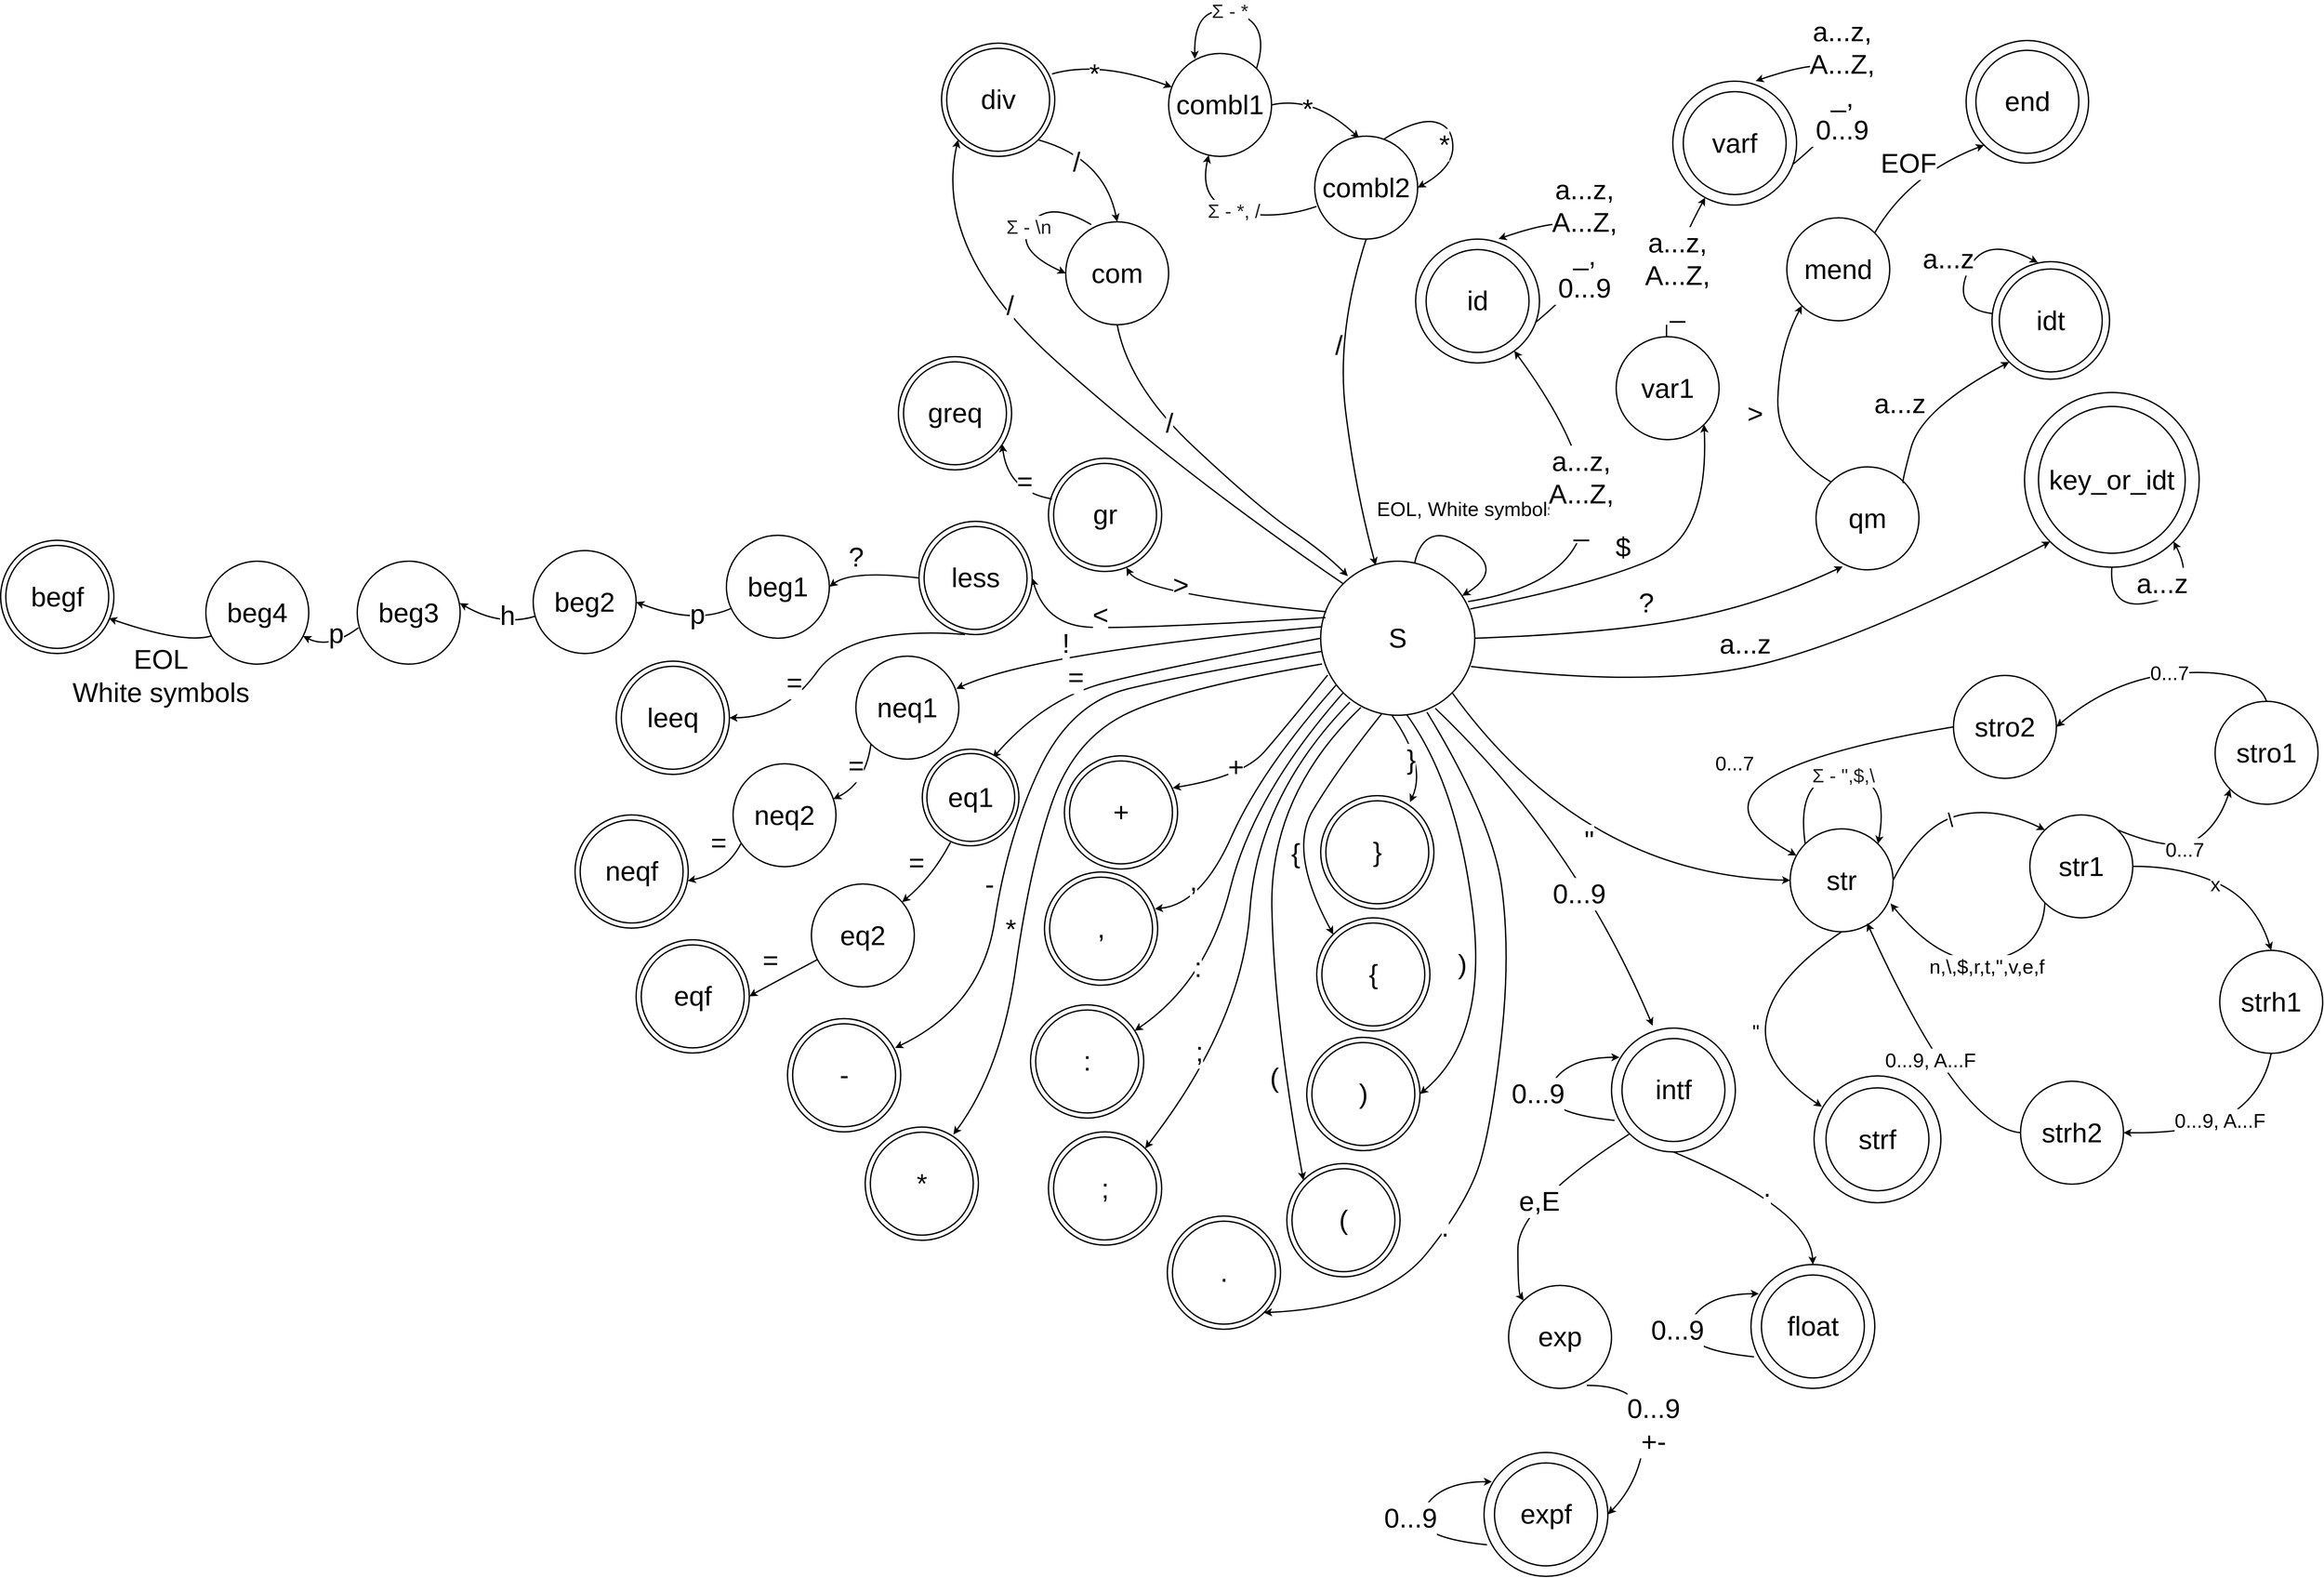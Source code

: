 <mxfile>
    <diagram id="OQM4cVMt3VUpGmZedfVg" name="Page-1">
        <mxGraphModel dx="4690" dy="1915" grid="0" gridSize="10" guides="1" tooltips="1" connect="1" arrows="1" fold="1" page="0" pageScale="1" pageWidth="850" pageHeight="1100" background="none" math="0" shadow="0">
            <root>
                <mxCell id="0"/>
                <mxCell id="1" parent="0"/>
                <mxCell id="222" value="EOL&lt;br&gt;White symbols" style="curved=1;endArrow=classic;html=1;fontSize=41;strokeWidth=2;entryX=0.956;entryY=0.689;entryDx=0;entryDy=0;entryPerimeter=0;exitX=0.058;exitY=0.725;exitDx=0;exitDy=0;exitPerimeter=0;" parent="1" source="221" target="180" edge="1">
                    <mxGeometry x="-0.246" y="57" width="50" height="50" relative="1" as="geometry">
                        <mxPoint x="-1529" y="547" as="sourcePoint"/>
                        <mxPoint x="-1625.996" y="576.019" as="targetPoint"/>
                        <Array as="points">
                            <mxPoint x="-1567" y="578"/>
                        </Array>
                        <mxPoint as="offset"/>
                    </mxGeometry>
                </mxCell>
                <mxCell id="4" value="&lt;font style=&quot;font-size: 41px&quot;&gt;S&lt;/font&gt;" style="ellipse;whiteSpace=wrap;html=1;aspect=fixed;strokeWidth=2;" parent="1" vertex="1">
                    <mxGeometry x="145" y="453" width="232" height="232" as="geometry"/>
                </mxCell>
                <mxCell id="5" value="&lt;span style=&quot;font-size: 30px&quot;&gt;EOL, White symbols&lt;/span&gt;" style="curved=1;endArrow=classic;html=1;entryX=0.919;entryY=0.224;entryDx=0;entryDy=0;strokeWidth=2;entryPerimeter=0;" parent="1" source="4" target="4" edge="1">
                    <mxGeometry x="-0.216" y="48" width="50" height="50" relative="1" as="geometry">
                        <mxPoint x="271" y="604" as="sourcePoint"/>
                        <mxPoint x="321" y="554" as="targetPoint"/>
                        <Array as="points">
                            <mxPoint x="301" y="391"/>
                            <mxPoint x="424" y="465"/>
                        </Array>
                        <mxPoint as="offset"/>
                    </mxGeometry>
                </mxCell>
                <mxCell id="6" value="&quot;" style="curved=1;endArrow=classic;html=1;fontSize=41;exitX=1;exitY=1;exitDx=0;exitDy=0;strokeWidth=2;entryX=0;entryY=0.5;entryDx=0;entryDy=0;" parent="1" source="4" target="7" edge="1">
                    <mxGeometry x="-0.074" y="35" width="50" height="50" relative="1" as="geometry">
                        <mxPoint x="346" y="593" as="sourcePoint"/>
                        <mxPoint x="845" y="926" as="targetPoint"/>
                        <Array as="points">
                            <mxPoint x="542" y="926"/>
                        </Array>
                        <mxPoint x="1" as="offset"/>
                    </mxGeometry>
                </mxCell>
                <mxCell id="7" value="&lt;span style=&quot;font-size: 41px&quot;&gt;str&lt;/span&gt;" style="ellipse;whiteSpace=wrap;html=1;aspect=fixed;strokeWidth=2;" parent="1" vertex="1">
                    <mxGeometry x="852" y="856" width="155" height="155" as="geometry"/>
                </mxCell>
                <mxCell id="11" value="&lt;span style=&quot;color: rgb(32 , 33 , 36) ; font-family: &amp;#34;arial&amp;#34; , sans-serif ; font-size: 29px ; text-align: left&quot;&gt;Σ - &quot;,$,\&lt;/span&gt;" style="curved=1;endArrow=classic;html=1;strokeWidth=2;entryX=1;entryY=0;entryDx=0;entryDy=0;exitX=0;exitY=0;exitDx=0;exitDy=0;" parent="1" source="7" target="7" edge="1">
                    <mxGeometry width="50" height="50" relative="1" as="geometry">
                        <mxPoint x="439" y="503" as="sourcePoint"/>
                        <mxPoint x="540" y="510" as="targetPoint"/>
                        <Array as="points">
                            <mxPoint x="860" y="776"/>
                            <mxPoint x="1003" y="776"/>
                        </Array>
                    </mxGeometry>
                </mxCell>
                <mxCell id="12" value="&lt;font style=&quot;font-size: 30px&quot;&gt;\&lt;/font&gt;" style="curved=1;endArrow=classic;html=1;exitX=1;exitY=0.5;exitDx=0;exitDy=0;strokeWidth=2;entryX=0;entryY=0;entryDx=0;entryDy=0;" parent="1" source="7" target="13" edge="1">
                    <mxGeometry x="-0.05" y="-2" width="50" height="50" relative="1" as="geometry">
                        <mxPoint x="1171.976" y="1084.976" as="sourcePoint"/>
                        <mxPoint x="1394" y="836" as="targetPoint"/>
                        <Array as="points">
                            <mxPoint x="1050" y="849"/>
                            <mxPoint x="1163" y="822"/>
                        </Array>
                        <mxPoint y="1" as="offset"/>
                    </mxGeometry>
                </mxCell>
                <mxCell id="13" value="&lt;span style=&quot;font-size: 41px&quot;&gt;str1&lt;/span&gt;" style="ellipse;whiteSpace=wrap;html=1;aspect=fixed;strokeWidth=2;" parent="1" vertex="1">
                    <mxGeometry x="1213" y="835" width="155" height="155" as="geometry"/>
                </mxCell>
                <mxCell id="14" value="&lt;font style=&quot;font-size: 30px&quot;&gt;n,\,$,r,t,&quot;,v,e,f&lt;/font&gt;" style="curved=1;endArrow=classic;html=1;exitX=0;exitY=1;exitDx=0;exitDy=0;strokeWidth=2;entryX=0.976;entryY=0.725;entryDx=0;entryDy=0;entryPerimeter=0;" parent="1" source="13" target="7" edge="1">
                    <mxGeometry x="-0.097" y="8" width="50" height="50" relative="1" as="geometry">
                        <mxPoint x="1017.0" y="943.5" as="sourcePoint"/>
                        <mxPoint x="1125.0" y="1154.5" as="targetPoint"/>
                        <Array as="points">
                            <mxPoint x="1232" y="1038"/>
                            <mxPoint x="1083" y="1067"/>
                        </Array>
                        <mxPoint as="offset"/>
                    </mxGeometry>
                </mxCell>
                <mxCell id="17" value="&lt;span style=&quot;font-size: 30px&quot;&gt;0...7&lt;/span&gt;" style="curved=1;endArrow=classic;html=1;exitX=1;exitY=0;exitDx=0;exitDy=0;strokeWidth=2;entryX=0;entryY=1;entryDx=0;entryDy=0;" parent="1" source="13" target="18" edge="1">
                    <mxGeometry x="-0.05" y="-2" width="50" height="50" relative="1" as="geometry">
                        <mxPoint x="1484.0" y="866.5" as="sourcePoint"/>
                        <mxPoint x="1552" y="766" as="targetPoint"/>
                        <Array as="points">
                            <mxPoint x="1432" y="893"/>
                            <mxPoint x="1497" y="850"/>
                        </Array>
                        <mxPoint y="1" as="offset"/>
                    </mxGeometry>
                </mxCell>
                <mxCell id="18" value="&lt;span style=&quot;font-size: 41px&quot;&gt;stro1&lt;/span&gt;" style="ellipse;whiteSpace=wrap;html=1;aspect=fixed;strokeWidth=2;" parent="1" vertex="1">
                    <mxGeometry x="1492" y="664" width="155" height="155" as="geometry"/>
                </mxCell>
                <mxCell id="20" value="&lt;span style=&quot;font-size: 41px&quot;&gt;stro2&lt;/span&gt;" style="ellipse;whiteSpace=wrap;html=1;aspect=fixed;strokeWidth=2;" parent="1" vertex="1">
                    <mxGeometry x="1098" y="625" width="155" height="155" as="geometry"/>
                </mxCell>
                <mxCell id="21" value="&lt;span style=&quot;font-size: 30px&quot;&gt;0...7&lt;/span&gt;" style="curved=1;endArrow=classic;html=1;exitX=0.5;exitY=0;exitDx=0;exitDy=0;strokeWidth=2;entryX=1;entryY=0.5;entryDx=0;entryDy=0;" parent="1" source="18" target="20" edge="1">
                    <mxGeometry x="-0.05" y="-2" width="50" height="50" relative="1" as="geometry">
                        <mxPoint x="1355.301" y="867.699" as="sourcePoint"/>
                        <mxPoint x="1524.699" y="806.301" as="targetPoint"/>
                        <Array as="points">
                            <mxPoint x="1552" y="616"/>
                            <mxPoint x="1342" y="626"/>
                        </Array>
                        <mxPoint y="1" as="offset"/>
                    </mxGeometry>
                </mxCell>
                <mxCell id="23" value="&lt;span style=&quot;font-size: 30px&quot;&gt;0...7&lt;/span&gt;" style="curved=1;endArrow=classic;html=1;exitX=0;exitY=0.5;exitDx=0;exitDy=0;strokeWidth=2;" parent="1" source="20" target="7" edge="1">
                    <mxGeometry x="-0.05" y="-2" width="50" height="50" relative="1" as="geometry">
                        <mxPoint x="1579.5" y="674.0" as="sourcePoint"/>
                        <mxPoint x="852" y="560" as="targetPoint"/>
                        <Array as="points">
                            <mxPoint x="646" y="778"/>
                        </Array>
                        <mxPoint y="1" as="offset"/>
                    </mxGeometry>
                </mxCell>
                <mxCell id="24" value="&lt;span style=&quot;font-size: 30px&quot;&gt;x&lt;/span&gt;" style="curved=1;endArrow=classic;html=1;exitX=1;exitY=0.5;exitDx=0;exitDy=0;strokeWidth=2;entryX=0.5;entryY=0;entryDx=0;entryDy=0;" parent="1" source="13" target="25" edge="1">
                    <mxGeometry x="-0.05" y="-2" width="50" height="50" relative="1" as="geometry">
                        <mxPoint x="1355.301" y="867.699" as="sourcePoint"/>
                        <mxPoint x="1496" y="1056" as="targetPoint"/>
                        <Array as="points">
                            <mxPoint x="1442" y="912"/>
                            <mxPoint x="1554" y="966"/>
                        </Array>
                        <mxPoint y="1" as="offset"/>
                    </mxGeometry>
                </mxCell>
                <mxCell id="25" value="&lt;span style=&quot;font-size: 41px&quot;&gt;strh1&lt;/span&gt;" style="ellipse;whiteSpace=wrap;html=1;aspect=fixed;strokeWidth=2;" parent="1" vertex="1">
                    <mxGeometry x="1499" y="1039" width="155" height="155" as="geometry"/>
                </mxCell>
                <mxCell id="26" value="&lt;span style=&quot;font-size: 30px&quot;&gt;0...9, A...F&lt;/span&gt;" style="curved=1;endArrow=classic;html=1;exitX=0.5;exitY=1;exitDx=0;exitDy=0;strokeWidth=2;entryX=1;entryY=0.5;entryDx=0;entryDy=0;" parent="1" source="25" target="27" edge="1">
                    <mxGeometry x="-0.05" y="-2" width="50" height="50" relative="1" as="geometry">
                        <mxPoint x="1378.0" y="922.5" as="sourcePoint"/>
                        <mxPoint x="1358" y="1315" as="targetPoint"/>
                        <Array as="points">
                            <mxPoint x="1565" y="1252"/>
                            <mxPoint x="1472" y="1315"/>
                        </Array>
                        <mxPoint y="1" as="offset"/>
                    </mxGeometry>
                </mxCell>
                <mxCell id="27" value="&lt;span style=&quot;font-size: 41px&quot;&gt;strh2&lt;/span&gt;" style="ellipse;whiteSpace=wrap;html=1;aspect=fixed;strokeWidth=2;" parent="1" vertex="1">
                    <mxGeometry x="1199" y="1236" width="155" height="155" as="geometry"/>
                </mxCell>
                <mxCell id="28" value="&lt;span style=&quot;font-size: 30px&quot;&gt;0...9, A...F&lt;/span&gt;" style="curved=1;endArrow=classic;html=1;exitX=0;exitY=0.5;exitDx=0;exitDy=0;strokeWidth=2;entryX=0.748;entryY=0.916;entryDx=0;entryDy=0;entryPerimeter=0;" parent="1" source="27" target="7" edge="1">
                    <mxGeometry x="-0.05" y="-2" width="50" height="50" relative="1" as="geometry">
                        <mxPoint x="1586.5" y="1204" as="sourcePoint"/>
                        <mxPoint x="963" y="1383" as="targetPoint"/>
                        <Array as="points">
                            <mxPoint x="1108" y="1306"/>
                        </Array>
                        <mxPoint y="1" as="offset"/>
                    </mxGeometry>
                </mxCell>
                <mxCell id="29" value="&lt;span style=&quot;font-size: 30px&quot;&gt;&quot;&lt;/span&gt;" style="curved=1;endArrow=classic;html=1;strokeWidth=2;exitX=0.5;exitY=1;exitDx=0;exitDy=0;entryX=0.062;entryY=0.243;entryDx=0;entryDy=0;entryPerimeter=0;" parent="1" source="7" target="31" edge="1">
                    <mxGeometry x="0.374" y="38" width="50" height="50" relative="1" as="geometry">
                        <mxPoint x="924.0" y="1131" as="sourcePoint"/>
                        <mxPoint x="894" y="1273" as="targetPoint"/>
                        <Array as="points">
                            <mxPoint x="720" y="1154"/>
                        </Array>
                        <mxPoint x="1" as="offset"/>
                    </mxGeometry>
                </mxCell>
                <mxCell id="32" value="" style="group" parent="1" vertex="1" connectable="0">
                    <mxGeometry x="888" y="1228" width="191" height="191" as="geometry"/>
                </mxCell>
                <mxCell id="31" value="" style="ellipse;whiteSpace=wrap;html=1;aspect=fixed;strokeWidth=2;" parent="32" vertex="1">
                    <mxGeometry width="191" height="191" as="geometry"/>
                </mxCell>
                <mxCell id="30" value="&lt;span style=&quot;font-size: 41px&quot;&gt;strf&lt;/span&gt;" style="ellipse;whiteSpace=wrap;html=1;aspect=fixed;strokeWidth=2;" parent="32" vertex="1">
                    <mxGeometry x="18" y="18" width="155" height="155" as="geometry"/>
                </mxCell>
                <mxCell id="33" value="a...z" style="curved=1;endArrow=classic;html=1;fontSize=41;exitX=0.975;exitY=0.683;exitDx=0;exitDy=0;strokeWidth=2;entryX=0;entryY=1;entryDx=0;entryDy=0;exitPerimeter=0;" parent="1" source="4" target="36" edge="1">
                    <mxGeometry x="-0.074" y="35" width="50" height="50" relative="1" as="geometry">
                        <mxPoint x="353.024" y="661.024" as="sourcePoint"/>
                        <mxPoint x="1051" y="396" as="targetPoint"/>
                        <Array as="points">
                            <mxPoint x="653" y="646"/>
                            <mxPoint x="968" y="569"/>
                        </Array>
                        <mxPoint x="1" as="offset"/>
                    </mxGeometry>
                </mxCell>
                <mxCell id="37" value="" style="group" parent="1" vertex="1" connectable="0">
                    <mxGeometry x="1205" y="199" width="266" height="263" as="geometry"/>
                </mxCell>
                <mxCell id="36" value="" style="ellipse;whiteSpace=wrap;html=1;aspect=fixed;strokeWidth=2;" parent="37" vertex="1">
                    <mxGeometry width="263" height="263" as="geometry"/>
                </mxCell>
                <mxCell id="34" value="&lt;span style=&quot;font-size: 41px&quot;&gt;key_or_idt&lt;/span&gt;" style="ellipse;whiteSpace=wrap;html=1;aspect=fixed;strokeWidth=2;" parent="37" vertex="1">
                    <mxGeometry x="21.02" y="21.03" width="220.95" height="220.95" as="geometry"/>
                </mxCell>
                <mxCell id="35" value="a...z" style="curved=1;endArrow=classic;html=1;fontSize=41;strokeWidth=2;exitX=0.5;exitY=1;exitDx=0;exitDy=0;entryX=1;entryY=1;entryDx=0;entryDy=0;" parent="37" source="36" target="36" edge="1">
                    <mxGeometry x="0.091" y="22" width="50" height="50" relative="1" as="geometry">
                        <mxPoint x="92.889" y="306.833" as="sourcePoint"/>
                        <mxPoint x="271.278" y="233.778" as="targetPoint"/>
                        <Array as="points">
                            <mxPoint x="126.667" y="332.925"/>
                            <mxPoint x="261.778" y="296.397"/>
                        </Array>
                        <mxPoint as="offset"/>
                    </mxGeometry>
                </mxCell>
                <mxCell id="38" value="?" style="curved=1;endArrow=classic;html=1;fontSize=41;exitX=1;exitY=0.5;exitDx=0;exitDy=0;strokeWidth=2;entryX=0.258;entryY=0.968;entryDx=0;entryDy=0;entryPerimeter=0;" parent="1" source="4" target="39" edge="1">
                    <mxGeometry x="-0.074" y="35" width="50" height="50" relative="1" as="geometry">
                        <mxPoint x="381.2" y="621.456" as="sourcePoint"/>
                        <mxPoint x="893" y="442" as="targetPoint"/>
                        <Array as="points">
                            <mxPoint x="577" y="562"/>
                            <mxPoint x="810" y="518"/>
                        </Array>
                        <mxPoint x="1" as="offset"/>
                    </mxGeometry>
                </mxCell>
                <mxCell id="39" value="&lt;span style=&quot;font-size: 41px&quot;&gt;qm&lt;/span&gt;" style="ellipse;whiteSpace=wrap;html=1;aspect=fixed;strokeWidth=2;" parent="1" vertex="1">
                    <mxGeometry x="891" y="311" width="155" height="155" as="geometry"/>
                </mxCell>
                <mxCell id="40" value="a...z" style="curved=1;endArrow=classic;html=1;fontSize=41;strokeWidth=2;exitX=1;exitY=0;exitDx=0;exitDy=0;entryX=0;entryY=1;entryDx=0;entryDy=0;" parent="1" source="39" target="45" edge="1">
                    <mxGeometry x="-0.074" y="35" width="50" height="50" relative="1" as="geometry">
                        <mxPoint x="507" y="397" as="sourcePoint"/>
                        <mxPoint x="1042" y="162" as="targetPoint"/>
                        <Array as="points">
                            <mxPoint x="1018" y="342"/>
                            <mxPoint x="1050" y="223"/>
                        </Array>
                        <mxPoint x="1" as="offset"/>
                    </mxGeometry>
                </mxCell>
                <mxCell id="41" value="&amp;gt;" style="curved=1;endArrow=classic;html=1;fontSize=41;strokeWidth=2;exitX=0;exitY=0;exitDx=0;exitDy=0;entryX=0;entryY=1;entryDx=0;entryDy=0;" parent="1" source="39" target="219" edge="1">
                    <mxGeometry x="-0.074" y="35" width="50" height="50" relative="1" as="geometry">
                        <mxPoint x="997.301" y="359.699" as="sourcePoint"/>
                        <mxPoint x="906" y="122" as="targetPoint"/>
                        <Array as="points">
                            <mxPoint x="831" y="285"/>
                            <mxPoint x="836" y="131"/>
                        </Array>
                        <mxPoint x="1" as="offset"/>
                    </mxGeometry>
                </mxCell>
                <mxCell id="46" value="" style="group" parent="1" vertex="1" connectable="0">
                    <mxGeometry x="1156" y="2" width="177" height="177" as="geometry"/>
                </mxCell>
                <mxCell id="45" value="" style="ellipse;whiteSpace=wrap;html=1;aspect=fixed;strokeWidth=2;" parent="46" vertex="1">
                    <mxGeometry width="177" height="177" as="geometry"/>
                </mxCell>
                <mxCell id="43" value="&lt;span style=&quot;font-size: 41px&quot;&gt;idt&lt;/span&gt;" style="ellipse;whiteSpace=wrap;html=1;aspect=fixed;strokeWidth=2;" parent="46" vertex="1">
                    <mxGeometry x="11" y="11" width="155" height="155" as="geometry"/>
                </mxCell>
                <mxCell id="47" value="a...z" style="curved=1;endArrow=classic;html=1;fontSize=41;strokeWidth=2;entryX=0.39;entryY=0.008;entryDx=0;entryDy=0;entryPerimeter=0;" parent="46" source="45" target="45" edge="1">
                    <mxGeometry x="-0.074" y="35" width="50" height="50" relative="1" as="geometry">
                        <mxPoint x="-82.699" y="377.699" as="sourcePoint"/>
                        <mxPoint x="225" y="194" as="targetPoint"/>
                        <Array as="points">
                            <mxPoint x="-60" y="71"/>
                            <mxPoint x="-13" y="-42"/>
                        </Array>
                        <mxPoint x="1" as="offset"/>
                    </mxGeometry>
                </mxCell>
                <mxCell id="50" value="" style="group" parent="1" vertex="1" connectable="0">
                    <mxGeometry x="1117" y="-331" width="184.5" height="184.5" as="geometry"/>
                </mxCell>
                <mxCell id="49" value="" style="ellipse;whiteSpace=wrap;html=1;aspect=fixed;strokeWidth=2;" parent="50" vertex="1">
                    <mxGeometry width="184.5" height="184.5" as="geometry"/>
                </mxCell>
                <mxCell id="42" value="&lt;span style=&quot;font-size: 41px&quot;&gt;end&lt;/span&gt;" style="ellipse;whiteSpace=wrap;html=1;aspect=fixed;strokeWidth=2;" parent="50" vertex="1">
                    <mxGeometry x="14.75" y="14.75" width="155" height="155" as="geometry"/>
                </mxCell>
                <mxCell id="51" value="$" style="curved=1;endArrow=classic;html=1;fontSize=41;exitX=0.97;exitY=0.31;exitDx=0;exitDy=0;strokeWidth=2;exitPerimeter=0;entryX=1;entryY=1;entryDx=0;entryDy=0;" parent="1" source="4" target="52" edge="1">
                    <mxGeometry x="-0.074" y="35" width="50" height="50" relative="1" as="geometry">
                        <mxPoint x="387.0" y="579" as="sourcePoint"/>
                        <mxPoint x="627" y="270" as="targetPoint"/>
                        <Array as="points">
                            <mxPoint x="562" y="487"/>
                            <mxPoint x="730" y="412"/>
                        </Array>
                        <mxPoint x="1" as="offset"/>
                    </mxGeometry>
                </mxCell>
                <mxCell id="52" value="&lt;span style=&quot;font-size: 41px&quot;&gt;var1&lt;/span&gt;" style="ellipse;whiteSpace=wrap;html=1;aspect=fixed;strokeWidth=2;" parent="1" vertex="1">
                    <mxGeometry x="590" y="115" width="155" height="155" as="geometry"/>
                </mxCell>
                <mxCell id="53" value="a...z,&lt;br&gt;A...Z,&lt;br&gt;_" style="curved=1;endArrow=classic;html=1;fontSize=41;strokeWidth=2;" parent="1" source="52" target="55" edge="1">
                    <mxGeometry x="-0.158" y="-8" width="50" height="50" relative="1" as="geometry">
                        <mxPoint x="380.04" y="534.92" as="sourcePoint"/>
                        <mxPoint x="717" y="-68" as="targetPoint"/>
                        <Array as="points">
                            <mxPoint x="665" y="72"/>
                            <mxPoint x="682" y="-17"/>
                        </Array>
                        <mxPoint y="-1" as="offset"/>
                    </mxGeometry>
                </mxCell>
                <mxCell id="56" value="" style="group" parent="1" vertex="1" connectable="0">
                    <mxGeometry x="675.25" y="-269.75" width="186.5" height="186.5" as="geometry"/>
                </mxCell>
                <mxCell id="55" value="" style="ellipse;whiteSpace=wrap;html=1;aspect=fixed;strokeWidth=2;" parent="56" vertex="1">
                    <mxGeometry width="186.5" height="186.5" as="geometry"/>
                </mxCell>
                <mxCell id="54" value="&lt;span style=&quot;font-size: 41px&quot;&gt;varf&lt;/span&gt;" style="ellipse;whiteSpace=wrap;html=1;aspect=fixed;strokeWidth=2;" parent="56" vertex="1">
                    <mxGeometry x="15.75" y="15.75" width="155" height="155" as="geometry"/>
                </mxCell>
                <mxCell id="57" value="a...z,&lt;br&gt;A...Z,&lt;br&gt;_,&lt;br&gt;0...9" style="curved=1;endArrow=classic;html=1;fontSize=41;strokeWidth=2;exitX=0.973;exitY=0.669;exitDx=0;exitDy=0;exitPerimeter=0;entryX=0.669;entryY=-0.001;entryDx=0;entryDy=0;entryPerimeter=0;" parent="56" source="55" target="55" edge="1">
                    <mxGeometry x="-0.017" y="12" width="50" height="50" relative="1" as="geometry">
                        <mxPoint x="279.974" y="87.097" as="sourcePoint"/>
                        <mxPoint x="337.943" y="-122.251" as="targetPoint"/>
                        <Array as="points">
                            <mxPoint x="278.55" y="44.09"/>
                            <mxPoint x="254.75" y="-45.25"/>
                        </Array>
                        <mxPoint as="offset"/>
                    </mxGeometry>
                </mxCell>
                <mxCell id="58" value="0...9" style="curved=1;endArrow=classic;html=1;fontSize=41;strokeWidth=2;exitX=0.744;exitY=0.955;exitDx=0;exitDy=0;exitPerimeter=0;entryX=0.332;entryY=-0.019;entryDx=0;entryDy=0;entryPerimeter=0;" parent="1" source="4" target="62" edge="1">
                    <mxGeometry x="0.232" y="-26" width="50" height="50" relative="1" as="geometry">
                        <mxPoint x="193.004" y="776.004" as="sourcePoint"/>
                        <mxPoint x="635" y="1240" as="targetPoint"/>
                        <Array as="points">
                            <mxPoint x="528" y="875"/>
                        </Array>
                        <mxPoint x="1" y="1" as="offset"/>
                    </mxGeometry>
                </mxCell>
                <mxCell id="61" value="" style="group" parent="1" vertex="1" connectable="0">
                    <mxGeometry x="583" y="1156" width="186.5" height="186.5" as="geometry"/>
                </mxCell>
                <mxCell id="62" value="" style="ellipse;whiteSpace=wrap;html=1;aspect=fixed;strokeWidth=2;" parent="61" vertex="1">
                    <mxGeometry width="186.5" height="186.5" as="geometry"/>
                </mxCell>
                <mxCell id="63" value="&lt;span style=&quot;font-size: 41px&quot;&gt;intf&lt;/span&gt;" style="ellipse;whiteSpace=wrap;html=1;aspect=fixed;strokeWidth=2;" parent="61" vertex="1">
                    <mxGeometry x="15.75" y="15.75" width="155" height="155" as="geometry"/>
                </mxCell>
                <mxCell id="64" value="0...9" style="curved=1;endArrow=classic;html=1;fontSize=41;strokeWidth=2;exitX=0.024;exitY=0.745;exitDx=0;exitDy=0;exitPerimeter=0;entryX=0.064;entryY=0.236;entryDx=0;entryDy=0;entryPerimeter=0;" parent="61" source="62" target="62" edge="1">
                    <mxGeometry x="-0.017" y="12" width="50" height="50" relative="1" as="geometry">
                        <mxPoint x="279.974" y="87.097" as="sourcePoint"/>
                        <mxPoint x="337.943" y="-122.251" as="targetPoint"/>
                        <Array as="points">
                            <mxPoint x="-113" y="127"/>
                            <mxPoint x="-68" y="44"/>
                        </Array>
                        <mxPoint as="offset"/>
                    </mxGeometry>
                </mxCell>
                <mxCell id="66" value="e,E" style="curved=1;endArrow=classic;html=1;fontSize=41;strokeWidth=2;exitX=0;exitY=1;exitDx=0;exitDy=0;entryX=0;entryY=0;entryDx=0;entryDy=0;" parent="1" source="62" target="67" edge="1">
                    <mxGeometry x="-0.017" y="12" width="50" height="50" relative="1" as="geometry">
                        <mxPoint x="433" y="1407" as="sourcePoint"/>
                        <mxPoint x="500" y="1609" as="targetPoint"/>
                        <Array as="points">
                            <mxPoint x="442" y="1423"/>
                            <mxPoint x="442" y="1554"/>
                        </Array>
                        <mxPoint as="offset"/>
                    </mxGeometry>
                </mxCell>
                <mxCell id="67" value="&lt;span style=&quot;font-size: 41px&quot;&gt;exp&lt;/span&gt;" style="ellipse;whiteSpace=wrap;html=1;aspect=fixed;strokeWidth=2;" parent="1" vertex="1">
                    <mxGeometry x="428" y="1543.5" width="155" height="155" as="geometry"/>
                </mxCell>
                <mxCell id="68" value="." style="curved=1;endArrow=classic;html=1;fontSize=41;strokeWidth=2;exitX=0.5;exitY=1;exitDx=0;exitDy=0;entryX=0.5;entryY=0;entryDx=0;entryDy=0;" parent="1" source="62" target="71" edge="1">
                    <mxGeometry x="-0.011" y="6" width="50" height="50" relative="1" as="geometry">
                        <mxPoint x="620.312" y="1325.188" as="sourcePoint"/>
                        <mxPoint x="877.5" y="1536" as="targetPoint"/>
                        <Array as="points">
                            <mxPoint x="882" y="1429"/>
                        </Array>
                        <mxPoint x="-1" as="offset"/>
                    </mxGeometry>
                </mxCell>
                <mxCell id="70" value="" style="group" parent="1" vertex="1" connectable="0">
                    <mxGeometry x="793" y="1512" width="186.5" height="186.5" as="geometry"/>
                </mxCell>
                <mxCell id="71" value="" style="ellipse;whiteSpace=wrap;html=1;aspect=fixed;strokeWidth=2;" parent="70" vertex="1">
                    <mxGeometry width="186.5" height="186.5" as="geometry"/>
                </mxCell>
                <mxCell id="72" value="&lt;span style=&quot;font-size: 41px&quot;&gt;float&lt;/span&gt;" style="ellipse;whiteSpace=wrap;html=1;aspect=fixed;strokeWidth=2;" parent="70" vertex="1">
                    <mxGeometry x="15.75" y="15.75" width="155" height="155" as="geometry"/>
                </mxCell>
                <mxCell id="73" value="0...9" style="curved=1;endArrow=classic;html=1;fontSize=41;strokeWidth=2;exitX=0.024;exitY=0.745;exitDx=0;exitDy=0;exitPerimeter=0;entryX=0.064;entryY=0.236;entryDx=0;entryDy=0;entryPerimeter=0;" parent="70" source="71" target="71" edge="1">
                    <mxGeometry x="-0.017" y="12" width="50" height="50" relative="1" as="geometry">
                        <mxPoint x="279.974" y="87.097" as="sourcePoint"/>
                        <mxPoint x="337.943" y="-122.251" as="targetPoint"/>
                        <Array as="points">
                            <mxPoint x="-113" y="127"/>
                            <mxPoint x="-68" y="44"/>
                        </Array>
                        <mxPoint as="offset"/>
                    </mxGeometry>
                </mxCell>
                <mxCell id="74" value="0...9&lt;br&gt;+-" style="curved=1;endArrow=classic;html=1;fontSize=41;strokeWidth=2;exitX=0.761;exitY=0.971;exitDx=0;exitDy=0;exitPerimeter=0;entryX=1;entryY=0.5;entryDx=0;entryDy=0;" parent="1" source="67" target="77" edge="1">
                    <mxGeometry x="-0.017" y="12" width="50" height="50" relative="1" as="geometry">
                        <mxPoint x="807.476" y="1660.943" as="sourcePoint"/>
                        <mxPoint x="488" y="1812" as="targetPoint"/>
                        <Array as="points">
                            <mxPoint x="638" y="1694"/>
                            <mxPoint x="628" y="1837"/>
                        </Array>
                        <mxPoint as="offset"/>
                    </mxGeometry>
                </mxCell>
                <mxCell id="76" value="" style="group" parent="1" vertex="1" connectable="0">
                    <mxGeometry x="391" y="1795" width="186.5" height="186.5" as="geometry"/>
                </mxCell>
                <mxCell id="77" value="" style="ellipse;whiteSpace=wrap;html=1;aspect=fixed;strokeWidth=2;" parent="76" vertex="1">
                    <mxGeometry width="186.5" height="186.5" as="geometry"/>
                </mxCell>
                <mxCell id="78" value="&lt;span style=&quot;font-size: 41px&quot;&gt;expf&lt;/span&gt;" style="ellipse;whiteSpace=wrap;html=1;aspect=fixed;strokeWidth=2;" parent="76" vertex="1">
                    <mxGeometry x="15.75" y="15.75" width="155" height="155" as="geometry"/>
                </mxCell>
                <mxCell id="79" value="0...9" style="curved=1;endArrow=classic;html=1;fontSize=41;strokeWidth=2;exitX=0.024;exitY=0.745;exitDx=0;exitDy=0;exitPerimeter=0;entryX=0.064;entryY=0.236;entryDx=0;entryDy=0;entryPerimeter=0;" parent="76" source="77" target="77" edge="1">
                    <mxGeometry x="-0.017" y="12" width="50" height="50" relative="1" as="geometry">
                        <mxPoint x="279.974" y="87.097" as="sourcePoint"/>
                        <mxPoint x="337.943" y="-122.251" as="targetPoint"/>
                        <Array as="points">
                            <mxPoint x="-113" y="127"/>
                            <mxPoint x="-68" y="44"/>
                        </Array>
                        <mxPoint as="offset"/>
                    </mxGeometry>
                </mxCell>
                <mxCell id="80" value="}" style="curved=1;endArrow=classic;html=1;fontSize=41;strokeWidth=2;exitX=0.461;exitY=0.998;exitDx=0;exitDy=0;exitPerimeter=0;entryX=0.789;entryY=0.058;entryDx=0;entryDy=0;entryPerimeter=0;" parent="1" source="4" target="111" edge="1">
                    <mxGeometry x="0.232" y="-26" width="50" height="50" relative="1" as="geometry">
                        <mxPoint x="152.998" y="773" as="sourcePoint"/>
                        <mxPoint x="337" y="881" as="targetPoint"/>
                        <Array as="points">
                            <mxPoint x="305" y="760"/>
                        </Array>
                        <mxPoint x="1" y="1" as="offset"/>
                    </mxGeometry>
                </mxCell>
                <mxCell id="91" value="{" style="curved=1;endArrow=classic;html=1;fontSize=41;strokeWidth=2;entryX=0;entryY=0;entryDx=0;entryDy=0;exitX=0.398;exitY=0.988;exitDx=0;exitDy=0;exitPerimeter=0;" parent="1" source="4" target="132" edge="1">
                    <mxGeometry x="0.312" y="9" width="50" height="50" relative="1" as="geometry">
                        <mxPoint x="300.232" y="692.68" as="sourcePoint"/>
                        <mxPoint x="167.699" y="1033.699" as="targetPoint"/>
                        <Array as="points">
                            <mxPoint x="170" y="766"/>
                            <mxPoint x="96" y="891"/>
                        </Array>
                        <mxPoint y="1" as="offset"/>
                    </mxGeometry>
                </mxCell>
                <mxCell id="92" value=")" style="curved=1;endArrow=classic;html=1;fontSize=41;strokeWidth=2;exitX=0.56;exitY=0.998;exitDx=0;exitDy=0;exitPerimeter=0;entryX=1;entryY=0.5;entryDx=0;entryDy=0;" parent="1" source="4" target="135" edge="1">
                    <mxGeometry x="0.232" y="-26" width="50" height="50" relative="1" as="geometry">
                        <mxPoint x="261.952" y="694.536" as="sourcePoint"/>
                        <mxPoint x="293.0" y="1265" as="targetPoint"/>
                        <Array as="points">
                            <mxPoint x="351" y="790"/>
                            <mxPoint x="397" y="1170"/>
                        </Array>
                        <mxPoint x="1" y="1" as="offset"/>
                    </mxGeometry>
                </mxCell>
                <mxCell id="93" value="(" style="curved=1;endArrow=classic;html=1;fontSize=41;strokeWidth=2;exitX=0.261;exitY=0.949;exitDx=0;exitDy=0;exitPerimeter=0;entryX=0;entryY=0;entryDx=0;entryDy=0;" parent="1" source="4" target="126" edge="1">
                    <mxGeometry x="0.587" y="-16" width="50" height="50" relative="1" as="geometry">
                        <mxPoint x="284.92" y="694.536" as="sourcePoint"/>
                        <mxPoint x="144.699" y="1386.699" as="targetPoint"/>
                        <Array as="points">
                            <mxPoint x="68" y="805"/>
                            <mxPoint x="75" y="1145"/>
                        </Array>
                        <mxPoint x="1" y="1" as="offset"/>
                    </mxGeometry>
                </mxCell>
                <mxCell id="94" value=";" style="curved=1;endArrow=classic;html=1;fontSize=41;strokeWidth=2;exitX=0.189;exitY=0.915;exitDx=0;exitDy=0;entryX=1;entryY=0;entryDx=0;entryDy=0;exitPerimeter=0;" parent="1" source="4" target="114" edge="1">
                    <mxGeometry x="0.578" y="-25" width="50" height="50" relative="1" as="geometry">
                        <mxPoint x="215.552" y="683.168" as="sourcePoint"/>
                        <mxPoint x="-79" y="1401.5" as="targetPoint"/>
                        <Array as="points">
                            <mxPoint x="50" y="808"/>
                            <mxPoint x="27" y="1149"/>
                        </Array>
                        <mxPoint as="offset"/>
                    </mxGeometry>
                </mxCell>
                <mxCell id="95" value=":" style="curved=1;endArrow=classic;html=1;fontSize=41;strokeWidth=2;exitX=0;exitY=1;exitDx=0;exitDy=0;entryX=0.92;entryY=0.229;entryDx=0;entryDy=0;entryPerimeter=0;" parent="1" source="4" target="117" edge="1">
                    <mxGeometry x="0.578" y="-25" width="50" height="50" relative="1" as="geometry">
                        <mxPoint x="188.976" y="661.024" as="sourcePoint"/>
                        <mxPoint x="-139.418" y="1159.421" as="targetPoint"/>
                        <Array as="points">
                            <mxPoint x="44" y="804"/>
                            <mxPoint x="-26" y="1086"/>
                        </Array>
                        <mxPoint as="offset"/>
                    </mxGeometry>
                </mxCell>
                <mxCell id="96" value="," style="curved=1;endArrow=classic;html=1;fontSize=41;strokeWidth=2;exitX=0.099;exitY=0.805;exitDx=0;exitDy=0;entryX=0.975;entryY=0.325;entryDx=0;entryDy=0;entryPerimeter=0;exitPerimeter=0;" parent="1" source="4" target="108" edge="1">
                    <mxGeometry x="0.578" y="-25" width="50" height="50" relative="1" as="geometry">
                        <mxPoint x="170.346" y="579.004" as="sourcePoint"/>
                        <mxPoint x="-123.89" y="1033.6" as="targetPoint"/>
                        <Array as="points">
                            <mxPoint x="56" y="766"/>
                            <mxPoint x="-35" y="970"/>
                        </Array>
                        <mxPoint as="offset"/>
                    </mxGeometry>
                </mxCell>
                <mxCell id="97" value="+" style="curved=1;endArrow=classic;html=1;fontSize=41;strokeWidth=2;exitX=0.045;exitY=0.739;exitDx=0;exitDy=0;entryX=1.002;entryY=0.262;entryDx=0;entryDy=0;exitPerimeter=0;entryPerimeter=0;" parent="1" source="4" target="130" edge="1">
                    <mxGeometry x="0.352" y="-16" width="50" height="50" relative="1" as="geometry">
                        <mxPoint x="177.968" y="649.76" as="sourcePoint"/>
                        <mxPoint x="-66.0" y="813.5" as="targetPoint"/>
                        <Array as="points">
                            <mxPoint x="93" y="702"/>
                            <mxPoint x="28" y="777"/>
                        </Array>
                        <mxPoint as="offset"/>
                    </mxGeometry>
                </mxCell>
                <mxCell id="102" value="*" style="curved=1;endArrow=classic;html=1;fontSize=41;strokeWidth=2;exitX=0.009;exitY=0.667;exitDx=0;exitDy=0;exitPerimeter=0;entryX=0.779;entryY=0.066;entryDx=0;entryDy=0;entryPerimeter=0;" parent="1" source="4" target="120" edge="1">
                    <mxGeometry x="0.352" y="-16" width="50" height="50" relative="1" as="geometry">
                        <mxPoint x="165.44" y="634.448" as="sourcePoint"/>
                        <mxPoint x="-422.699" y="1346.699" as="targetPoint"/>
                        <Array as="points">
                            <mxPoint x="-76" y="646"/>
                            <mxPoint x="-228" y="724"/>
                            <mxPoint x="-293" y="914"/>
                            <mxPoint x="-336" y="1219"/>
                        </Array>
                        <mxPoint as="offset"/>
                    </mxGeometry>
                </mxCell>
                <mxCell id="103" value="-" style="curved=1;endArrow=classic;html=1;fontSize=41;strokeWidth=2;entryX=0.95;entryY=0.259;entryDx=0;entryDy=0;entryPerimeter=0;" parent="1" source="4" target="123" edge="1">
                    <mxGeometry x="0.352" y="-16" width="50" height="50" relative="1" as="geometry">
                        <mxPoint x="157.088" y="617.744" as="sourcePoint"/>
                        <mxPoint x="-481.685" y="1180.854" as="targetPoint"/>
                        <Array as="points">
                            <mxPoint x="-58" y="624"/>
                            <mxPoint x="-231" y="666"/>
                            <mxPoint x="-326" y="866"/>
                            <mxPoint x="-366" y="1124"/>
                        </Array>
                        <mxPoint as="offset"/>
                    </mxGeometry>
                </mxCell>
                <mxCell id="104" value="=" style="curved=1;endArrow=classic;html=1;fontSize=41;strokeWidth=2;exitX=0;exitY=0.5;exitDx=0;exitDy=0;entryX=0.75;entryY=0.051;entryDx=0;entryDy=0;entryPerimeter=0;" parent="1" source="4" target="226" edge="1">
                    <mxGeometry x="0.373" y="-19" width="50" height="50" relative="1" as="geometry">
                        <mxPoint x="106.541" y="541.916" as="sourcePoint"/>
                        <mxPoint x="-336" y="734" as="targetPoint"/>
                        <Array as="points">
                            <mxPoint x="-91" y="613"/>
                            <mxPoint x="-271" y="660"/>
                        </Array>
                        <mxPoint x="1" as="offset"/>
                    </mxGeometry>
                </mxCell>
                <mxCell id="107" value="" style="group" parent="1" vertex="1" connectable="0">
                    <mxGeometry x="-271" y="921" width="170.5" height="170.5" as="geometry"/>
                </mxCell>
                <mxCell id="108" value="" style="ellipse;whiteSpace=wrap;html=1;aspect=fixed;strokeWidth=2;" parent="107" vertex="1">
                    <mxGeometry width="170.5" height="170.5" as="geometry"/>
                </mxCell>
                <mxCell id="109" value="&lt;span style=&quot;font-size: 41px&quot;&gt;,&lt;/span&gt;" style="ellipse;whiteSpace=wrap;html=1;aspect=fixed;strokeWidth=2;" parent="107" vertex="1">
                    <mxGeometry x="7.75" y="7.75" width="155" height="155" as="geometry"/>
                </mxCell>
                <mxCell id="110" value="" style="group" parent="1" vertex="1" connectable="0">
                    <mxGeometry x="145" y="806" width="170.5" height="170.5" as="geometry"/>
                </mxCell>
                <mxCell id="111" value="" style="ellipse;whiteSpace=wrap;html=1;aspect=fixed;strokeWidth=2;" parent="110" vertex="1">
                    <mxGeometry width="170.5" height="170.5" as="geometry"/>
                </mxCell>
                <mxCell id="112" value="&lt;span style=&quot;font-size: 41px&quot;&gt;}&lt;/span&gt;" style="ellipse;whiteSpace=wrap;html=1;aspect=fixed;strokeWidth=2;" parent="110" vertex="1">
                    <mxGeometry x="7.75" y="7.75" width="155" height="155" as="geometry"/>
                </mxCell>
                <mxCell id="113" value="" style="group" parent="1" vertex="1" connectable="0">
                    <mxGeometry x="-265" y="1312.25" width="170.5" height="170.5" as="geometry"/>
                </mxCell>
                <mxCell id="114" value="" style="ellipse;whiteSpace=wrap;html=1;aspect=fixed;strokeWidth=2;" parent="113" vertex="1">
                    <mxGeometry width="170.5" height="170.5" as="geometry"/>
                </mxCell>
                <mxCell id="115" value="&lt;span style=&quot;font-size: 41px&quot;&gt;;&lt;/span&gt;" style="ellipse;whiteSpace=wrap;html=1;aspect=fixed;strokeWidth=2;" parent="113" vertex="1">
                    <mxGeometry x="7.75" y="7.75" width="155" height="155" as="geometry"/>
                </mxCell>
                <mxCell id="116" value="" style="group" parent="1" vertex="1" connectable="0">
                    <mxGeometry x="-292" y="1121" width="170.5" height="170.5" as="geometry"/>
                </mxCell>
                <mxCell id="117" value="" style="ellipse;whiteSpace=wrap;html=1;aspect=fixed;strokeWidth=2;" parent="116" vertex="1">
                    <mxGeometry width="170.5" height="170.5" as="geometry"/>
                </mxCell>
                <mxCell id="118" value="&lt;span style=&quot;font-size: 41px&quot;&gt;:&lt;/span&gt;" style="ellipse;whiteSpace=wrap;html=1;aspect=fixed;strokeWidth=2;" parent="116" vertex="1">
                    <mxGeometry x="7.75" y="7.75" width="155" height="155" as="geometry"/>
                </mxCell>
                <mxCell id="119" value="" style="group" parent="1" vertex="1" connectable="0">
                    <mxGeometry x="-541" y="1305" width="170.5" height="170.5" as="geometry"/>
                </mxCell>
                <mxCell id="120" value="" style="ellipse;whiteSpace=wrap;html=1;aspect=fixed;strokeWidth=2;" parent="119" vertex="1">
                    <mxGeometry width="170.5" height="170.5" as="geometry"/>
                </mxCell>
                <mxCell id="121" value="&lt;span style=&quot;font-size: 41px&quot;&gt;*&lt;/span&gt;" style="ellipse;whiteSpace=wrap;html=1;aspect=fixed;strokeWidth=2;" parent="119" vertex="1">
                    <mxGeometry x="7.75" y="7.75" width="155" height="155" as="geometry"/>
                </mxCell>
                <mxCell id="122" value="" style="group" parent="1" vertex="1" connectable="0">
                    <mxGeometry x="-658" y="1141.75" width="170.5" height="170.5" as="geometry"/>
                </mxCell>
                <mxCell id="123" value="" style="ellipse;whiteSpace=wrap;html=1;aspect=fixed;strokeWidth=2;" parent="122" vertex="1">
                    <mxGeometry width="170.5" height="170.5" as="geometry"/>
                </mxCell>
                <mxCell id="124" value="&lt;span style=&quot;font-size: 41px&quot;&gt;-&lt;/span&gt;" style="ellipse;whiteSpace=wrap;html=1;aspect=fixed;strokeWidth=2;" parent="122" vertex="1">
                    <mxGeometry x="7.75" y="7.75" width="155" height="155" as="geometry"/>
                </mxCell>
                <mxCell id="125" value="" style="group" parent="1" vertex="1" connectable="0">
                    <mxGeometry x="94" y="1360" width="170.5" height="170.5" as="geometry"/>
                </mxCell>
                <mxCell id="126" value="" style="ellipse;whiteSpace=wrap;html=1;aspect=fixed;strokeWidth=2;" parent="125" vertex="1">
                    <mxGeometry width="170.5" height="170.5" as="geometry"/>
                </mxCell>
                <mxCell id="127" value="&lt;span style=&quot;font-size: 41px&quot;&gt;(&lt;/span&gt;" style="ellipse;whiteSpace=wrap;html=1;aspect=fixed;strokeWidth=2;" parent="125" vertex="1">
                    <mxGeometry x="7.75" y="7.75" width="155" height="155" as="geometry"/>
                </mxCell>
                <mxCell id="128" value="" style="group" parent="1" vertex="1" connectable="0">
                    <mxGeometry x="-241" y="746" width="170.5" height="170.5" as="geometry"/>
                </mxCell>
                <mxCell id="129" value="" style="ellipse;whiteSpace=wrap;html=1;aspect=fixed;strokeWidth=2;" parent="128" vertex="1">
                    <mxGeometry width="170.5" height="170.5" as="geometry"/>
                </mxCell>
                <mxCell id="130" value="&lt;span style=&quot;font-size: 41px&quot;&gt;+&lt;/span&gt;" style="ellipse;whiteSpace=wrap;html=1;aspect=fixed;strokeWidth=2;" parent="128" vertex="1">
                    <mxGeometry x="7.75" y="7.75" width="155" height="155" as="geometry"/>
                </mxCell>
                <mxCell id="131" value="" style="group" parent="1" vertex="1" connectable="0">
                    <mxGeometry x="139" y="990" width="170.5" height="170.5" as="geometry"/>
                </mxCell>
                <mxCell id="132" value="" style="ellipse;whiteSpace=wrap;html=1;aspect=fixed;strokeWidth=2;" parent="131" vertex="1">
                    <mxGeometry width="170.5" height="170.5" as="geometry"/>
                </mxCell>
                <mxCell id="133" value="&lt;span style=&quot;font-size: 41px&quot;&gt;{&lt;/span&gt;" style="ellipse;whiteSpace=wrap;html=1;aspect=fixed;strokeWidth=2;" parent="131" vertex="1">
                    <mxGeometry x="7.75" y="7.75" width="155" height="155" as="geometry"/>
                </mxCell>
                <mxCell id="134" value="" style="group" parent="1" vertex="1" connectable="0">
                    <mxGeometry x="124" y="1170" width="170.5" height="170.5" as="geometry"/>
                </mxCell>
                <mxCell id="135" value="" style="ellipse;whiteSpace=wrap;html=1;aspect=fixed;strokeWidth=2;" parent="134" vertex="1">
                    <mxGeometry width="170.5" height="170.5" as="geometry"/>
                </mxCell>
                <mxCell id="136" value="&lt;span style=&quot;font-size: 41px&quot;&gt;)&lt;/span&gt;" style="ellipse;whiteSpace=wrap;html=1;aspect=fixed;strokeWidth=2;" parent="134" vertex="1">
                    <mxGeometry x="7.75" y="7.75" width="155" height="155" as="geometry"/>
                </mxCell>
                <mxCell id="141" value="&lt;span style=&quot;font-size: 41px&quot;&gt;eq2&lt;/span&gt;" style="ellipse;whiteSpace=wrap;html=1;aspect=fixed;strokeWidth=2;" parent="1" vertex="1">
                    <mxGeometry x="-622" y="939" width="155" height="155" as="geometry"/>
                </mxCell>
                <mxCell id="142" value="=" style="curved=1;endArrow=classic;html=1;fontSize=41;strokeWidth=2;exitX=0.292;exitY=0.964;exitDx=0;exitDy=0;exitPerimeter=0;" parent="1" source="225" target="141" edge="1">
                    <mxGeometry x="0.078" y="-32" width="50" height="50" relative="1" as="geometry">
                        <mxPoint x="-408" y="938" as="sourcePoint"/>
                        <mxPoint x="-328.699" y="768.699" as="targetPoint"/>
                        <Array as="points">
                            <mxPoint x="-439" y="927"/>
                        </Array>
                        <mxPoint as="offset"/>
                    </mxGeometry>
                </mxCell>
                <mxCell id="144" value="=" style="curved=1;endArrow=classic;html=1;fontSize=41;strokeWidth=2;entryX=1;entryY=0.5;entryDx=0;entryDy=0;" parent="1" source="141" target="146" edge="1">
                    <mxGeometry x="0.078" y="-32" width="50" height="50" relative="1" as="geometry">
                        <mxPoint x="-692.22" y="1011" as="sourcePoint"/>
                        <mxPoint x="-785" y="1069" as="targetPoint"/>
                        <Array as="points">
                            <mxPoint x="-698" y="1098"/>
                        </Array>
                        <mxPoint as="offset"/>
                    </mxGeometry>
                </mxCell>
                <mxCell id="145" value="" style="group" parent="1" vertex="1" connectable="0">
                    <mxGeometry x="-886" y="1023" width="170.5" height="170.5" as="geometry"/>
                </mxCell>
                <mxCell id="146" value="" style="ellipse;whiteSpace=wrap;html=1;aspect=fixed;strokeWidth=2;" parent="145" vertex="1">
                    <mxGeometry width="170.5" height="170.5" as="geometry"/>
                </mxCell>
                <mxCell id="147" value="&lt;span style=&quot;font-size: 41px&quot;&gt;eqf&lt;/span&gt;" style="ellipse;whiteSpace=wrap;html=1;aspect=fixed;strokeWidth=2;" parent="145" vertex="1">
                    <mxGeometry x="7.75" y="7.75" width="155" height="155" as="geometry"/>
                </mxCell>
                <mxCell id="150" value="&lt;span style=&quot;font-size: 41px&quot;&gt;neq2&lt;/span&gt;" style="ellipse;whiteSpace=wrap;html=1;aspect=fixed;strokeWidth=2;" parent="1" vertex="1">
                    <mxGeometry x="-740" y="758" width="155" height="155" as="geometry"/>
                </mxCell>
                <mxCell id="151" value="&lt;span style=&quot;font-size: 41px&quot;&gt;neq1&lt;/span&gt;" style="ellipse;whiteSpace=wrap;html=1;aspect=fixed;strokeWidth=2;" parent="1" vertex="1">
                    <mxGeometry x="-555" y="596" width="155" height="155" as="geometry"/>
                </mxCell>
                <mxCell id="152" value="!" style="curved=1;endArrow=classic;html=1;fontSize=41;strokeWidth=2;exitX=0.008;exitY=0.425;exitDx=0;exitDy=0;exitPerimeter=0;entryX=0.975;entryY=0.317;entryDx=0;entryDy=0;entryPerimeter=0;" parent="1" source="4" target="151" edge="1">
                    <mxGeometry x="0.369" y="-9" width="50" height="50" relative="1" as="geometry">
                        <mxPoint x="135.7" y="515" as="sourcePoint"/>
                        <mxPoint x="-416" y="640" as="targetPoint"/>
                        <Array as="points">
                            <mxPoint x="-283" y="590"/>
                        </Array>
                        <mxPoint as="offset"/>
                    </mxGeometry>
                </mxCell>
                <mxCell id="153" value="=" style="curved=1;endArrow=classic;html=1;fontSize=41;strokeWidth=2;exitX=0;exitY=1;exitDx=0;exitDy=0;entryX=0.973;entryY=0.343;entryDx=0;entryDy=0;entryPerimeter=0;" parent="1" source="151" target="150" edge="1">
                    <mxGeometry x="-0.356" y="-18" width="50" height="50" relative="1" as="geometry">
                        <mxPoint x="-527.57" y="743" as="sourcePoint"/>
                        <mxPoint x="-587.0" y="827.331" as="targetPoint"/>
                        <Array as="points">
                            <mxPoint x="-540.57" y="788"/>
                        </Array>
                        <mxPoint y="-1" as="offset"/>
                    </mxGeometry>
                </mxCell>
                <mxCell id="156" value="=" style="curved=1;endArrow=classic;html=1;fontSize=41;strokeWidth=2;entryX=0.995;entryY=0.582;entryDx=0;entryDy=0;exitX=0.082;exitY=0.765;exitDx=0;exitDy=0;exitPerimeter=0;entryPerimeter=0;" parent="1" source="150" target="158" edge="1">
                    <mxGeometry x="-0.698" y="-30" width="50" height="50" relative="1" as="geometry">
                        <mxPoint x="-704.4" y="894.997" as="sourcePoint"/>
                        <mxPoint x="-798.69" y="915.895" as="targetPoint"/>
                        <Array as="points">
                            <mxPoint x="-750" y="922"/>
                        </Array>
                        <mxPoint y="-1" as="offset"/>
                    </mxGeometry>
                </mxCell>
                <mxCell id="157" value="" style="group" parent="1" vertex="1" connectable="0">
                    <mxGeometry x="-978" y="835" width="170.5" height="170.5" as="geometry"/>
                </mxCell>
                <mxCell id="158" value="" style="ellipse;whiteSpace=wrap;html=1;aspect=fixed;strokeWidth=2;" parent="157" vertex="1">
                    <mxGeometry width="170.5" height="170.5" as="geometry"/>
                </mxCell>
                <mxCell id="159" value="&lt;span style=&quot;font-size: 41px&quot;&gt;neqf&lt;/span&gt;" style="ellipse;whiteSpace=wrap;html=1;aspect=fixed;strokeWidth=2;" parent="157" vertex="1">
                    <mxGeometry x="7.75" y="7.75" width="155" height="155" as="geometry"/>
                </mxCell>
                <mxCell id="160" value="&amp;lt;" style="curved=1;endArrow=classic;html=1;fontSize=41;strokeWidth=2;exitX=0.031;exitY=0.366;exitDx=0;exitDy=0;exitPerimeter=0;entryX=1;entryY=0.5;entryDx=0;entryDy=0;" parent="1" source="4" target="164" edge="1">
                    <mxGeometry x="0.373" y="-19" width="50" height="50" relative="1" as="geometry">
                        <mxPoint x="156.856" y="561.6" as="sourcePoint"/>
                        <mxPoint x="-504" y="538" as="targetPoint"/>
                        <Array as="points">
                            <mxPoint x="-133" y="555"/>
                            <mxPoint x="-269" y="550"/>
                        </Array>
                        <mxPoint x="1" as="offset"/>
                    </mxGeometry>
                </mxCell>
                <mxCell id="162" value="=" style="curved=1;endArrow=classic;html=1;fontSize=41;strokeWidth=2;exitX=0.407;exitY=0.999;exitDx=0;exitDy=0;exitPerimeter=0;entryX=1;entryY=0.5;entryDx=0;entryDy=0;" parent="1" source="164" target="168" edge="1">
                    <mxGeometry x="0.373" y="-19" width="50" height="50" relative="1" as="geometry">
                        <mxPoint x="-639" y="601" as="sourcePoint"/>
                        <mxPoint x="-744.0" y="695.5" as="targetPoint"/>
                        <Array as="points">
                            <mxPoint x="-564" y="550"/>
                            <mxPoint x="-663" y="689"/>
                        </Array>
                        <mxPoint x="1" as="offset"/>
                    </mxGeometry>
                </mxCell>
                <mxCell id="163" value="" style="group" parent="1" vertex="1" connectable="0">
                    <mxGeometry x="-460" y="393" width="170.5" height="170.5" as="geometry"/>
                </mxCell>
                <mxCell id="164" value="" style="ellipse;whiteSpace=wrap;html=1;aspect=fixed;strokeWidth=2;" parent="163" vertex="1">
                    <mxGeometry width="170.5" height="170.5" as="geometry"/>
                </mxCell>
                <mxCell id="165" value="&lt;span style=&quot;font-size: 41px&quot;&gt;less&lt;/span&gt;" style="ellipse;whiteSpace=wrap;html=1;aspect=fixed;strokeWidth=2;" parent="163" vertex="1">
                    <mxGeometry x="7.75" y="7.75" width="155" height="155" as="geometry"/>
                </mxCell>
                <mxCell id="167" value="" style="group" parent="1" vertex="1" connectable="0">
                    <mxGeometry x="-916" y="603.5" width="170.5" height="170.5" as="geometry"/>
                </mxCell>
                <mxCell id="168" value="" style="ellipse;whiteSpace=wrap;html=1;aspect=fixed;strokeWidth=2;" parent="167" vertex="1">
                    <mxGeometry width="170.5" height="170.5" as="geometry"/>
                </mxCell>
                <mxCell id="169" value="&lt;span style=&quot;font-size: 41px&quot;&gt;leeq&lt;/span&gt;" style="ellipse;whiteSpace=wrap;html=1;aspect=fixed;strokeWidth=2;" parent="167" vertex="1">
                    <mxGeometry x="7.75" y="7.75" width="155" height="155" as="geometry"/>
                </mxCell>
                <mxCell id="170" value="?" style="curved=1;endArrow=classic;html=1;fontSize=41;strokeWidth=2;exitX=0;exitY=0.5;exitDx=0;exitDy=0;entryX=1;entryY=0.5;entryDx=0;entryDy=0;" parent="1" source="164" target="171" edge="1">
                    <mxGeometry x="0.373" y="-19" width="50" height="50" relative="1" as="geometry">
                        <mxPoint x="-743.106" y="444.999" as="sourcePoint"/>
                        <mxPoint x="-859" y="539" as="targetPoint"/>
                        <Array as="points">
                            <mxPoint x="-561" y="466"/>
                        </Array>
                        <mxPoint x="1" as="offset"/>
                    </mxGeometry>
                </mxCell>
                <mxCell id="171" value="&lt;span style=&quot;font-size: 41px&quot;&gt;beg1&lt;/span&gt;" style="ellipse;whiteSpace=wrap;html=1;aspect=fixed;strokeWidth=2;" parent="1" vertex="1">
                    <mxGeometry x="-750" y="414" width="155" height="155" as="geometry"/>
                </mxCell>
                <mxCell id="172" value="&lt;span style=&quot;font-size: 41px&quot;&gt;beg2&lt;/span&gt;" style="ellipse;whiteSpace=wrap;html=1;aspect=fixed;strokeWidth=2;" parent="1" vertex="1">
                    <mxGeometry x="-1041" y="437" width="155" height="155" as="geometry"/>
                </mxCell>
                <mxCell id="173" value="&lt;span style=&quot;font-size: 41px&quot;&gt;beg3&lt;/span&gt;" style="ellipse;whiteSpace=wrap;html=1;aspect=fixed;strokeWidth=2;" parent="1" vertex="1">
                    <mxGeometry x="-1306" y="453" width="155" height="155" as="geometry"/>
                </mxCell>
                <mxCell id="176" value="p" style="curved=1;endArrow=classic;html=1;fontSize=41;strokeWidth=2;entryX=1;entryY=0.5;entryDx=0;entryDy=0;" parent="1" source="171" target="172" edge="1">
                    <mxGeometry x="-0.356" y="-13" width="50" height="50" relative="1" as="geometry">
                        <mxPoint x="-993" y="551" as="sourcePoint"/>
                        <mxPoint x="-1083" y="564" as="targetPoint"/>
                        <Array as="points">
                            <mxPoint x="-797" y="549"/>
                        </Array>
                        <mxPoint as="offset"/>
                    </mxGeometry>
                </mxCell>
                <mxCell id="177" value="h" style="curved=1;endArrow=classic;html=1;fontSize=41;strokeWidth=2;exitX=0.02;exitY=0.638;exitDx=0;exitDy=0;exitPerimeter=0;entryX=0.997;entryY=0.407;entryDx=0;entryDy=0;entryPerimeter=0;" parent="1" source="172" target="173" edge="1">
                    <mxGeometry x="-0.356" y="-13" width="50" height="50" relative="1" as="geometry">
                        <mxPoint x="-1223" y="557.75" as="sourcePoint"/>
                        <mxPoint x="-1298.0" y="554.25" as="targetPoint"/>
                        <Array as="points">
                            <mxPoint x="-1090" y="552"/>
                        </Array>
                        <mxPoint as="offset"/>
                    </mxGeometry>
                </mxCell>
                <mxCell id="179" value="" style="group" parent="1" vertex="1" connectable="0">
                    <mxGeometry x="-1843" y="421.5" width="170.5" height="170.5" as="geometry"/>
                </mxCell>
                <mxCell id="180" value="" style="ellipse;whiteSpace=wrap;html=1;aspect=fixed;strokeWidth=2;" parent="179" vertex="1">
                    <mxGeometry width="170.5" height="170.5" as="geometry"/>
                </mxCell>
                <mxCell id="181" value="&lt;span style=&quot;font-size: 41px&quot;&gt;begf&lt;/span&gt;" style="ellipse;whiteSpace=wrap;html=1;aspect=fixed;strokeWidth=2;" parent="179" vertex="1">
                    <mxGeometry x="7.75" y="7.75" width="155" height="155" as="geometry"/>
                </mxCell>
                <mxCell id="182" value="p" style="curved=1;endArrow=classic;html=1;fontSize=41;strokeWidth=2;exitX=0.011;exitY=0.647;exitDx=0;exitDy=0;exitPerimeter=0;" parent="1" source="173" target="221" edge="1">
                    <mxGeometry x="-0.356" y="-13" width="50" height="50" relative="1" as="geometry">
                        <mxPoint x="-1460.0" y="565.5" as="sourcePoint"/>
                        <mxPoint x="-1375" y="622" as="targetPoint"/>
                        <Array as="points">
                            <mxPoint x="-1348" y="586"/>
                        </Array>
                        <mxPoint as="offset"/>
                    </mxGeometry>
                </mxCell>
                <mxCell id="183" value="&amp;gt;" style="curved=1;endArrow=classic;html=1;fontSize=41;strokeWidth=2;exitX=0.037;exitY=0.328;exitDx=0;exitDy=0;exitPerimeter=0;entryX=0.689;entryY=0.964;entryDx=0;entryDy=0;entryPerimeter=0;" parent="1" source="4" target="185" edge="1">
                    <mxGeometry x="0.373" y="-19" width="50" height="50" relative="1" as="geometry">
                        <mxPoint x="226.692" y="468.662" as="sourcePoint"/>
                        <mxPoint x="-155" y="434" as="targetPoint"/>
                        <Array as="points">
                            <mxPoint x="-125" y="502"/>
                        </Array>
                        <mxPoint x="1" as="offset"/>
                    </mxGeometry>
                </mxCell>
                <mxCell id="184" value="" style="group" parent="1" vertex="1" connectable="0">
                    <mxGeometry x="-265" y="298" width="170.5" height="170.5" as="geometry"/>
                </mxCell>
                <mxCell id="185" value="" style="ellipse;whiteSpace=wrap;html=1;aspect=fixed;strokeWidth=2;" parent="184" vertex="1">
                    <mxGeometry width="170.5" height="170.5" as="geometry"/>
                </mxCell>
                <mxCell id="186" value="&lt;span style=&quot;font-size: 41px&quot;&gt;gr&lt;/span&gt;" style="ellipse;whiteSpace=wrap;html=1;aspect=fixed;strokeWidth=2;" parent="184" vertex="1">
                    <mxGeometry x="7.75" y="7.75" width="155" height="155" as="geometry"/>
                </mxCell>
                <mxCell id="187" value="=" style="curved=1;endArrow=classic;html=1;fontSize=41;strokeWidth=2;exitX=0.031;exitY=0.359;exitDx=0;exitDy=0;exitPerimeter=0;entryX=0.917;entryY=0.773;entryDx=0;entryDy=0;entryPerimeter=0;" parent="1" source="185" target="189" edge="1">
                    <mxGeometry x="-0.356" y="-18" width="50" height="50" relative="1" as="geometry">
                        <mxPoint x="-278.121" y="285.001" as="sourcePoint"/>
                        <mxPoint x="-379" y="299" as="targetPoint"/>
                        <Array as="points">
                            <mxPoint x="-326" y="348"/>
                        </Array>
                        <mxPoint y="-1" as="offset"/>
                    </mxGeometry>
                </mxCell>
                <mxCell id="192" value="/" style="curved=1;endArrow=classic;html=1;fontSize=41;strokeWidth=2;exitX=0;exitY=0;exitDx=0;exitDy=0;entryX=0;entryY=1;entryDx=0;entryDy=0;" parent="1" source="4" target="203" edge="1">
                    <mxGeometry x="0.352" y="-16" width="50" height="50" relative="1" as="geometry">
                        <mxPoint x="433.768" y="-393.006" as="sourcePoint"/>
                        <mxPoint x="-390" y="-172" as="targetPoint"/>
                        <Array as="points">
                            <mxPoint x="-63" y="322"/>
                            <mxPoint x="-440" y="-15"/>
                        </Array>
                        <mxPoint as="offset"/>
                    </mxGeometry>
                </mxCell>
                <mxCell id="193" value="" style="group" parent="1" vertex="1" connectable="0">
                    <mxGeometry x="-86" y="1439" width="170.5" height="170.5" as="geometry"/>
                </mxCell>
                <mxCell id="194" value="" style="ellipse;whiteSpace=wrap;html=1;aspect=fixed;strokeWidth=2;" parent="193" vertex="1">
                    <mxGeometry width="170.5" height="170.5" as="geometry"/>
                </mxCell>
                <mxCell id="195" value="&lt;span style=&quot;font-size: 41px&quot;&gt;.&lt;/span&gt;" style="ellipse;whiteSpace=wrap;html=1;aspect=fixed;strokeWidth=2;" parent="193" vertex="1">
                    <mxGeometry x="7.75" y="7.75" width="155" height="155" as="geometry"/>
                </mxCell>
                <mxCell id="196" value="." style="curved=1;endArrow=classic;html=1;fontSize=41;strokeWidth=2;exitX=0.69;exitY=0.98;exitDx=0;exitDy=0;exitPerimeter=0;entryX=1;entryY=1;entryDx=0;entryDy=0;" parent="1" source="4" target="194" edge="1">
                    <mxGeometry x="0.427" y="-3" width="50" height="50" relative="1" as="geometry">
                        <mxPoint x="215.552" y="683.168" as="sourcePoint"/>
                        <mxPoint x="128.969" y="1394.969" as="targetPoint"/>
                        <Array as="points">
                            <mxPoint x="404" y="843"/>
                            <mxPoint x="431" y="1043"/>
                            <mxPoint x="404" y="1291"/>
                            <mxPoint x="369" y="1416"/>
                            <mxPoint x="239" y="1576"/>
                        </Array>
                        <mxPoint x="-1" as="offset"/>
                    </mxGeometry>
                </mxCell>
                <mxCell id="202" value="" style="group" parent="1" vertex="1" connectable="0">
                    <mxGeometry x="-426" y="-327" width="170.5" height="170.5" as="geometry"/>
                </mxCell>
                <mxCell id="203" value="" style="ellipse;whiteSpace=wrap;html=1;aspect=fixed;strokeWidth=2;" parent="202" vertex="1">
                    <mxGeometry width="170.5" height="170.5" as="geometry"/>
                </mxCell>
                <mxCell id="204" value="&lt;span style=&quot;font-size: 41px&quot;&gt;div&lt;/span&gt;" style="ellipse;whiteSpace=wrap;html=1;aspect=fixed;strokeWidth=2;" parent="202" vertex="1">
                    <mxGeometry x="7.75" y="7.75" width="155" height="155" as="geometry"/>
                </mxCell>
                <mxCell id="205" value="" style="group" parent="1" vertex="1" connectable="0">
                    <mxGeometry x="-491" y="145" width="170.5" height="170.5" as="geometry"/>
                </mxCell>
                <mxCell id="189" value="" style="ellipse;whiteSpace=wrap;html=1;aspect=fixed;strokeWidth=2;" parent="205" vertex="1">
                    <mxGeometry width="170.5" height="170.5" as="geometry"/>
                </mxCell>
                <mxCell id="190" value="&lt;span style=&quot;font-size: 41px&quot;&gt;greq&lt;/span&gt;" style="ellipse;whiteSpace=wrap;html=1;aspect=fixed;strokeWidth=2;" parent="205" vertex="1">
                    <mxGeometry x="7.75" y="7.75" width="155" height="155" as="geometry"/>
                </mxCell>
                <mxCell id="206" value="/" style="curved=1;endArrow=classic;html=1;fontSize=41;strokeWidth=2;exitX=1;exitY=1;exitDx=0;exitDy=0;entryX=0.5;entryY=0;entryDx=0;entryDy=0;" parent="1" source="203" target="207" edge="1">
                    <mxGeometry x="-0.356" y="-18" width="50" height="50" relative="1" as="geometry">
                        <mxPoint x="-161.065" y="-28.591" as="sourcePoint"/>
                        <mxPoint x="-192" y="-36" as="targetPoint"/>
                        <Array as="points">
                            <mxPoint x="-181" y="-154"/>
                        </Array>
                        <mxPoint y="-1" as="offset"/>
                    </mxGeometry>
                </mxCell>
                <mxCell id="207" value="&lt;span style=&quot;font-size: 41px&quot;&gt;com&lt;/span&gt;" style="ellipse;whiteSpace=wrap;html=1;aspect=fixed;strokeWidth=2;" parent="1" vertex="1">
                    <mxGeometry x="-239" y="-58" width="155" height="155" as="geometry"/>
                </mxCell>
                <mxCell id="208" value="&lt;span style=&quot;color: rgb(32 , 33 , 36) ; font-family: &amp;#34;arial&amp;#34; , sans-serif ; font-size: 29px ; text-align: left&quot;&gt;Σ - \n&lt;/span&gt;" style="curved=1;endArrow=classic;html=1;strokeWidth=2;entryX=0;entryY=0.5;entryDx=0;entryDy=0;exitX=0.248;exitY=0.027;exitDx=0;exitDy=0;exitPerimeter=0;" parent="1" source="207" target="207" edge="1">
                    <mxGeometry width="50" height="50" relative="1" as="geometry">
                        <mxPoint x="-34.301" y="88.699" as="sourcePoint"/>
                        <mxPoint x="75.301" y="88.699" as="targetPoint"/>
                        <Array as="points">
                            <mxPoint x="-266" y="-92"/>
                            <mxPoint x="-318" y="-16"/>
                        </Array>
                    </mxGeometry>
                </mxCell>
                <mxCell id="209" value="/" style="curved=1;endArrow=classic;html=1;fontSize=41;strokeWidth=2;exitX=0.5;exitY=1;exitDx=0;exitDy=0;entryX=0.176;entryY=0.097;entryDx=0;entryDy=0;entryPerimeter=0;" parent="1" source="207" target="4" edge="1">
                    <mxGeometry x="-0.339" y="2" width="50" height="50" relative="1" as="geometry">
                        <mxPoint x="-71.999" y="168.511" as="sourcePoint"/>
                        <mxPoint x="46.97" y="291.98" as="targetPoint"/>
                        <Array as="points">
                            <mxPoint x="-144" y="189"/>
                            <mxPoint x="51" y="372"/>
                            <mxPoint x="152" y="441"/>
                        </Array>
                        <mxPoint y="1" as="offset"/>
                    </mxGeometry>
                </mxCell>
                <mxCell id="210" value="*" style="curved=1;endArrow=classic;html=1;fontSize=41;strokeWidth=2;exitX=0.976;exitY=0.272;exitDx=0;exitDy=0;exitPerimeter=0;" parent="1" source="203" target="212" edge="1">
                    <mxGeometry x="-0.356" y="-18" width="50" height="50" relative="1" as="geometry">
                        <mxPoint x="-220.989" y="-257.999" as="sourcePoint"/>
                        <mxPoint x="-71.801" y="-265.301" as="targetPoint"/>
                        <Array as="points">
                            <mxPoint x="-188" y="-301"/>
                        </Array>
                        <mxPoint y="-1" as="offset"/>
                    </mxGeometry>
                </mxCell>
                <mxCell id="212" value="&lt;span style=&quot;font-size: 41px&quot;&gt;combl1&lt;/span&gt;" style="ellipse;whiteSpace=wrap;html=1;aspect=fixed;strokeWidth=2;" parent="1" vertex="1">
                    <mxGeometry x="-84" y="-311.5" width="155" height="155" as="geometry"/>
                </mxCell>
                <mxCell id="213" value="&lt;span style=&quot;color: rgb(32 , 33 , 36) ; font-family: &amp;#34;arial&amp;#34; , sans-serif ; font-size: 29px ; text-align: left&quot;&gt;Σ - *&lt;/span&gt;" style="curved=1;endArrow=classic;html=1;strokeWidth=2;entryX=0.255;entryY=0.053;entryDx=0;entryDy=0;exitX=1;exitY=0;exitDx=0;exitDy=0;entryPerimeter=0;" parent="1" source="212" target="212" edge="1">
                    <mxGeometry width="50" height="50" relative="1" as="geometry">
                        <mxPoint x="71.0" y="-424.815" as="sourcePoint"/>
                        <mxPoint x="32.56" y="-351.5" as="targetPoint"/>
                        <Array as="points">
                            <mxPoint x="71" y="-360"/>
                            <mxPoint x="-46.44" y="-387"/>
                        </Array>
                    </mxGeometry>
                </mxCell>
                <mxCell id="214" value="*" style="curved=1;endArrow=classic;html=1;fontSize=41;strokeWidth=2;exitX=1;exitY=0.5;exitDx=0;exitDy=0;entryX=0.431;entryY=0.02;entryDx=0;entryDy=0;entryPerimeter=0;" parent="1" source="212" target="215" edge="1">
                    <mxGeometry x="-0.356" y="-18" width="50" height="50" relative="1" as="geometry">
                        <mxPoint x="144.998" y="-126.624" as="sourcePoint"/>
                        <mxPoint x="203" y="-178" as="targetPoint"/>
                        <Array as="points">
                            <mxPoint x="135" y="-248"/>
                        </Array>
                        <mxPoint y="-1" as="offset"/>
                    </mxGeometry>
                </mxCell>
                <mxCell id="215" value="&lt;span style=&quot;font-size: 41px&quot;&gt;combl2&lt;/span&gt;" style="ellipse;whiteSpace=wrap;html=1;aspect=fixed;strokeWidth=2;" parent="1" vertex="1">
                    <mxGeometry x="136" y="-187" width="155" height="155" as="geometry"/>
                </mxCell>
                <mxCell id="216" value="&lt;span style=&quot;color: rgb(32 , 33 , 36) ; font-family: &amp;#34;arial&amp;#34; , sans-serif ; font-size: 29px ; text-align: left&quot;&gt;Σ - *, /&lt;/span&gt;" style="curved=1;endArrow=classic;html=1;strokeWidth=2;exitX=0.018;exitY=0.683;exitDx=0;exitDy=0;exitPerimeter=0;" parent="1" source="215" target="212" edge="1">
                    <mxGeometry width="50" height="50" relative="1" as="geometry">
                        <mxPoint x="54.741" y="11.199" as="sourcePoint"/>
                        <mxPoint x="-38.035" y="-3.285" as="targetPoint"/>
                        <Array as="points">
                            <mxPoint x="77.44" y="-60"/>
                            <mxPoint x="-40" y="-87"/>
                        </Array>
                    </mxGeometry>
                </mxCell>
                <mxCell id="217" value="*" style="curved=1;endArrow=classic;html=1;fontSize=41;strokeWidth=2;exitX=0.672;exitY=0.029;exitDx=0;exitDy=0;entryX=1;entryY=0.5;entryDx=0;entryDy=0;exitPerimeter=0;" parent="1" source="215" target="215" edge="1">
                    <mxGeometry x="0.194" y="-13" width="50" height="50" relative="1" as="geometry">
                        <mxPoint x="245.2" y="-227" as="sourcePoint"/>
                        <mxPoint x="377.005" y="-176.9" as="targetPoint"/>
                        <Array as="points">
                            <mxPoint x="291" y="-214"/>
                            <mxPoint x="344" y="-202"/>
                            <mxPoint x="344" y="-139"/>
                        </Array>
                        <mxPoint as="offset"/>
                    </mxGeometry>
                </mxCell>
                <mxCell id="218" value="/" style="curved=1;endArrow=classic;html=1;fontSize=41;strokeWidth=2;exitX=0.5;exitY=1;exitDx=0;exitDy=0;entryX=0.357;entryY=0.027;entryDx=0;entryDy=0;entryPerimeter=0;" parent="1" source="215" target="4" edge="1">
                    <mxGeometry x="-0.339" y="2" width="50" height="50" relative="1" as="geometry">
                        <mxPoint x="124" y="32" as="sourcePoint"/>
                        <mxPoint x="471.332" y="410.504" as="targetPoint"/>
                        <Array as="points">
                            <mxPoint x="168" y="109"/>
                            <mxPoint x="197" y="345"/>
                        </Array>
                        <mxPoint y="1" as="offset"/>
                    </mxGeometry>
                </mxCell>
                <mxCell id="219" value="&lt;span style=&quot;font-size: 41px&quot;&gt;mend&lt;/span&gt;" style="ellipse;whiteSpace=wrap;html=1;aspect=fixed;strokeWidth=2;" parent="1" vertex="1">
                    <mxGeometry x="847" y="-64" width="155" height="155" as="geometry"/>
                </mxCell>
                <mxCell id="220" value="EOF" style="curved=1;endArrow=classic;html=1;fontSize=41;strokeWidth=2;exitX=1;exitY=0;exitDx=0;exitDy=0;entryX=0;entryY=1;entryDx=0;entryDy=0;" parent="1" source="219" target="49" edge="1">
                    <mxGeometry x="-0.028" y="16" width="50" height="50" relative="1" as="geometry">
                        <mxPoint x="1198.999" y="85.399" as="sourcePoint"/>
                        <mxPoint x="1154.999" y="-179.999" as="targetPoint"/>
                        <Array as="points">
                            <mxPoint x="1031" y="-130"/>
                        </Array>
                        <mxPoint x="-1" y="1" as="offset"/>
                    </mxGeometry>
                </mxCell>
                <mxCell id="221" value="&lt;span style=&quot;font-size: 41px&quot;&gt;beg4&lt;/span&gt;" style="ellipse;whiteSpace=wrap;html=1;aspect=fixed;strokeWidth=2;" parent="1" vertex="1">
                    <mxGeometry x="-1534" y="453" width="155" height="155" as="geometry"/>
                </mxCell>
                <mxCell id="224" value="" style="group" parent="1" vertex="1" connectable="0">
                    <mxGeometry x="-455" y="736" width="152" height="145.5" as="geometry"/>
                </mxCell>
                <mxCell id="225" value="" style="ellipse;whiteSpace=wrap;html=1;aspect=fixed;strokeWidth=2;" parent="224" vertex="1">
                    <mxGeometry width="145.5" height="145.5" as="geometry"/>
                </mxCell>
                <mxCell id="226" value="&lt;span style=&quot;font-size: 41px&quot;&gt;eq1&lt;/span&gt;" style="ellipse;whiteSpace=wrap;html=1;aspect=fixed;strokeWidth=2;" parent="224" vertex="1">
                    <mxGeometry x="6.909" y="6.614" width="132.273" height="132.273" as="geometry"/>
                </mxCell>
                <mxCell id="227" value="a...z,&lt;br&gt;A...Z,&lt;br&gt;_" style="curved=1;endArrow=classic;html=1;fontSize=41;strokeWidth=2;exitX=0.957;exitY=0.262;exitDx=0;exitDy=0;exitPerimeter=0;" edge="1" parent="1" source="4" target="229">
                    <mxGeometry x="0.353" y="47" width="50" height="50" relative="1" as="geometry">
                        <mxPoint x="476.776" y="354.457" as="sourcePoint"/>
                        <mxPoint x="498" y="97" as="targetPoint"/>
                        <Array as="points">
                            <mxPoint x="678" y="464"/>
                        </Array>
                        <mxPoint as="offset"/>
                    </mxGeometry>
                </mxCell>
                <mxCell id="228" value="" style="group" vertex="1" connectable="0" parent="1">
                    <mxGeometry x="288" y="-32" width="186.5" height="186.5" as="geometry"/>
                </mxCell>
                <mxCell id="229" value="" style="ellipse;whiteSpace=wrap;html=1;aspect=fixed;strokeWidth=2;" vertex="1" parent="228">
                    <mxGeometry width="186.5" height="186.5" as="geometry"/>
                </mxCell>
                <mxCell id="230" value="&lt;span style=&quot;font-size: 41px&quot;&gt;id&lt;/span&gt;" style="ellipse;whiteSpace=wrap;html=1;aspect=fixed;strokeWidth=2;" vertex="1" parent="228">
                    <mxGeometry x="15.75" y="15.75" width="155" height="155" as="geometry"/>
                </mxCell>
                <mxCell id="231" value="a...z,&lt;br&gt;A...Z,&lt;br&gt;_,&lt;br&gt;0...9" style="curved=1;endArrow=classic;html=1;fontSize=41;strokeWidth=2;exitX=0.973;exitY=0.669;exitDx=0;exitDy=0;exitPerimeter=0;entryX=0.669;entryY=-0.001;entryDx=0;entryDy=0;entryPerimeter=0;" edge="1" parent="228" source="229" target="229">
                    <mxGeometry x="-0.017" y="12" width="50" height="50" relative="1" as="geometry">
                        <mxPoint x="279.974" y="87.097" as="sourcePoint"/>
                        <mxPoint x="337.943" y="-122.251" as="targetPoint"/>
                        <Array as="points">
                            <mxPoint x="278.55" y="44.09"/>
                            <mxPoint x="254.75" y="-45.25"/>
                        </Array>
                        <mxPoint as="offset"/>
                    </mxGeometry>
                </mxCell>
            </root>
        </mxGraphModel>
    </diagram>
</mxfile>